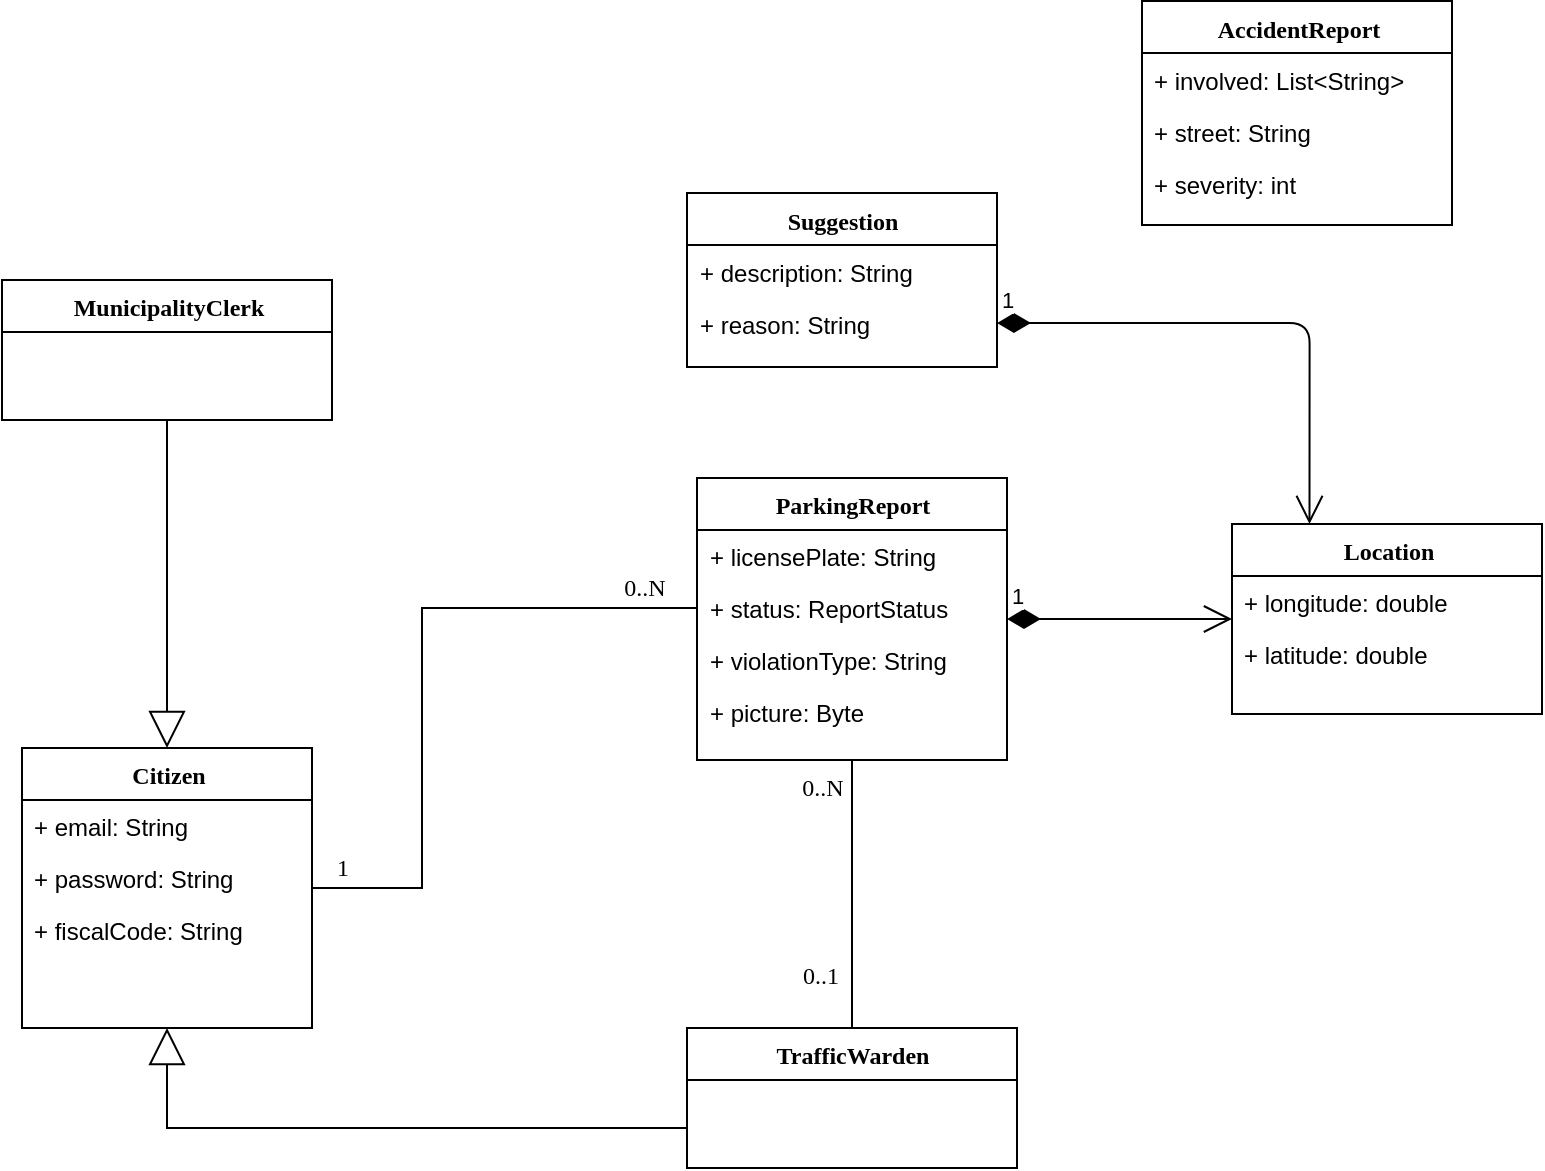 <mxfile version="12.3.8" type="device" pages="1"><diagram name="Page-1" id="6133507b-19e7-1e82-6fc7-422aa6c4b21f"><mxGraphModel dx="1173" dy="1513" grid="1" gridSize="10" guides="1" tooltips="1" connect="1" arrows="1" fold="1" page="1" pageScale="1" pageWidth="1100" pageHeight="850" background="#ffffff" math="0" shadow="0"><root><mxCell id="0"/><mxCell id="1" parent="0"/><mxCell id="b94bc138ca980ef-8" style="edgeStyle=orthogonalEdgeStyle;rounded=0;html=1;labelBackgroundColor=none;startArrow=none;startFill=0;startSize=8;endArrow=none;endFill=0;endSize=16;fontFamily=Verdana;fontSize=12;" parent="1" source="78961159f06e98e8-43" target="buYGk8wDeJHNAnK69bR8-1" edge="1"><mxGeometry relative="1" as="geometry"><Array as="points"><mxPoint x="530" y="190"/><mxPoint x="530" y="330"/></Array><mxPoint x="477.5" y="190.471" as="targetPoint"/></mxGeometry></mxCell><mxCell id="b94bc138ca980ef-15" value="0..N" style="text;html=1;resizable=0;points=[];align=center;verticalAlign=middle;labelBackgroundColor=#ffffff;fontSize=12;fontFamily=Verdana;fontColor=#000000;" parent="b94bc138ca980ef-8" vertex="1" connectable="0"><mxGeometry x="-0.575" y="-86" relative="1" as="geometry"><mxPoint x="43.5" y="76" as="offset"/></mxGeometry></mxCell><mxCell id="b94bc138ca980ef-16" value="1" style="text;html=1;resizable=0;points=[];align=center;verticalAlign=middle;labelBackgroundColor=#ffffff;fontSize=12;fontFamily=Verdana;fontColor=#000000;" parent="b94bc138ca980ef-8" vertex="1" connectable="0"><mxGeometry x="0.892" y="-1" relative="1" as="geometry"><mxPoint x="-3" y="-9" as="offset"/></mxGeometry></mxCell><mxCell id="78961159f06e98e8-43" value="ParkingReport" style="swimlane;html=1;fontStyle=1;align=center;verticalAlign=top;childLayout=stackLayout;horizontal=1;startSize=26;horizontalStack=0;resizeParent=1;resizeLast=0;collapsible=1;marginBottom=0;swimlaneFillColor=#ffffff;rounded=0;shadow=0;comic=0;labelBackgroundColor=none;strokeColor=#000000;strokeWidth=1;fillColor=none;fontFamily=Verdana;fontSize=12;fontColor=#000000;" parent="1" vertex="1"><mxGeometry x="667.5" y="125" width="155" height="141" as="geometry"/></mxCell><mxCell id="78961159f06e98e8-44" value="+ licensePlate: String" style="text;html=1;strokeColor=none;fillColor=none;align=left;verticalAlign=top;spacingLeft=4;spacingRight=4;whiteSpace=wrap;overflow=hidden;rotatable=0;points=[[0,0.5],[1,0.5]];portConstraint=eastwest;" parent="78961159f06e98e8-43" vertex="1"><mxGeometry y="26" width="155" height="26" as="geometry"/></mxCell><mxCell id="78961159f06e98e8-45" value="+ status: ReportStatus" style="text;html=1;strokeColor=none;fillColor=none;align=left;verticalAlign=top;spacingLeft=4;spacingRight=4;whiteSpace=wrap;overflow=hidden;rotatable=0;points=[[0,0.5],[1,0.5]];portConstraint=eastwest;" parent="78961159f06e98e8-43" vertex="1"><mxGeometry y="52" width="155" height="26" as="geometry"/></mxCell><mxCell id="cli7RTR28lsJkn8g2s_t-6" value="+ violationType: String" style="text;html=1;strokeColor=none;fillColor=none;align=left;verticalAlign=top;spacingLeft=4;spacingRight=4;whiteSpace=wrap;overflow=hidden;rotatable=0;points=[[0,0.5],[1,0.5]];portConstraint=eastwest;" parent="78961159f06e98e8-43" vertex="1"><mxGeometry y="78" width="155" height="26" as="geometry"/></mxCell><mxCell id="buYGk8wDeJHNAnK69bR8-8" value="+ picture: Byte" style="text;html=1;strokeColor=none;fillColor=none;align=left;verticalAlign=top;spacingLeft=4;spacingRight=4;whiteSpace=wrap;overflow=hidden;rotatable=0;points=[[0,0.5],[1,0.5]];portConstraint=eastwest;" parent="78961159f06e98e8-43" vertex="1"><mxGeometry y="104" width="155" height="26" as="geometry"/></mxCell><mxCell id="78961159f06e98e8-82" value="TrafficWarden" style="swimlane;html=1;fontStyle=1;align=center;verticalAlign=top;childLayout=stackLayout;horizontal=1;startSize=26;horizontalStack=0;resizeParent=1;resizeLast=0;collapsible=1;marginBottom=0;swimlaneFillColor=#ffffff;rounded=0;shadow=0;comic=0;labelBackgroundColor=none;strokeColor=#000000;strokeWidth=1;fillColor=none;fontFamily=Verdana;fontSize=12;fontColor=#000000;" parent="1" vertex="1"><mxGeometry x="662.5" y="400" width="165" height="70" as="geometry"/></mxCell><mxCell id="b94bc138ca980ef-11" style="edgeStyle=orthogonalEdgeStyle;rounded=0;html=1;labelBackgroundColor=none;startArrow=none;startFill=0;startSize=8;endArrow=block;endFill=0;endSize=16;fontFamily=Verdana;fontSize=12;entryX=0.5;entryY=1;entryDx=0;entryDy=0;" parent="1" source="78961159f06e98e8-82" target="buYGk8wDeJHNAnK69bR8-1" edge="1"><mxGeometry relative="1" as="geometry"><Array as="points"><mxPoint x="402" y="450"/></Array><mxPoint x="400" y="420" as="targetPoint"/></mxGeometry></mxCell><mxCell id="78961159f06e98e8-108" value="Location" style="swimlane;html=1;fontStyle=1;align=center;verticalAlign=top;childLayout=stackLayout;horizontal=1;startSize=26;horizontalStack=0;resizeParent=1;resizeLast=0;collapsible=1;marginBottom=0;swimlaneFillColor=#ffffff;rounded=0;shadow=0;comic=0;labelBackgroundColor=none;strokeColor=#000000;strokeWidth=1;fillColor=none;fontFamily=Verdana;fontSize=12;fontColor=#000000;" parent="1" vertex="1"><mxGeometry x="935" y="148" width="155" height="95" as="geometry"/></mxCell><mxCell id="78961159f06e98e8-109" value="+ longitude: double" style="text;html=1;strokeColor=none;fillColor=none;align=left;verticalAlign=top;spacingLeft=4;spacingRight=4;whiteSpace=wrap;overflow=hidden;rotatable=0;points=[[0,0.5],[1,0.5]];portConstraint=eastwest;" parent="78961159f06e98e8-108" vertex="1"><mxGeometry y="26" width="155" height="26" as="geometry"/></mxCell><mxCell id="78961159f06e98e8-110" value="+ latitude: double" style="text;html=1;strokeColor=none;fillColor=none;align=left;verticalAlign=top;spacingLeft=4;spacingRight=4;whiteSpace=wrap;overflow=hidden;rotatable=0;points=[[0,0.5],[1,0.5]];portConstraint=eastwest;" parent="78961159f06e98e8-108" vertex="1"><mxGeometry y="52" width="155" height="26" as="geometry"/></mxCell><mxCell id="cli7RTR28lsJkn8g2s_t-2" value="1" style="endArrow=open;html=1;endSize=12;startArrow=diamondThin;startSize=14;startFill=1;edgeStyle=orthogonalEdgeStyle;align=left;verticalAlign=bottom;" parent="1" source="78961159f06e98e8-43" target="78961159f06e98e8-108" edge="1"><mxGeometry x="-1" y="3" relative="1" as="geometry"><mxPoint x="840" y="184.5" as="sourcePoint"/><mxPoint x="1000" y="195.5" as="targetPoint"/></mxGeometry></mxCell><mxCell id="cli7RTR28lsJkn8g2s_t-3" style="edgeStyle=orthogonalEdgeStyle;rounded=0;html=1;labelBackgroundColor=none;startArrow=none;startFill=0;startSize=8;endArrow=none;endFill=0;endSize=16;fontFamily=Verdana;fontSize=12;" parent="1" source="78961159f06e98e8-43" target="78961159f06e98e8-82" edge="1"><mxGeometry relative="1" as="geometry"><Array as="points"/><mxPoint x="677.5" y="201" as="sourcePoint"/><mxPoint x="197.5" y="201" as="targetPoint"/></mxGeometry></mxCell><mxCell id="cli7RTR28lsJkn8g2s_t-4" value="0..N" style="text;html=1;resizable=0;points=[];align=center;verticalAlign=middle;labelBackgroundColor=#ffffff;fontSize=12;fontFamily=Verdana;fontColor=#000000;" parent="cli7RTR28lsJkn8g2s_t-3" vertex="1" connectable="0"><mxGeometry x="-0.575" y="-86" relative="1" as="geometry"><mxPoint x="71" y="-15" as="offset"/></mxGeometry></mxCell><mxCell id="cli7RTR28lsJkn8g2s_t-5" value="0..1" style="text;html=1;resizable=0;points=[];align=center;verticalAlign=middle;labelBackgroundColor=#ffffff;fontSize=12;fontFamily=Verdana;fontColor=#000000;" parent="cli7RTR28lsJkn8g2s_t-3" vertex="1" connectable="0"><mxGeometry x="0.892" y="-1" relative="1" as="geometry"><mxPoint x="-15" y="-19" as="offset"/></mxGeometry></mxCell><mxCell id="P4y93DQm8grJMNK46NJj-1" value="AccidentReport" style="swimlane;html=1;fontStyle=1;align=center;verticalAlign=top;childLayout=stackLayout;horizontal=1;startSize=26;horizontalStack=0;resizeParent=1;resizeLast=0;collapsible=1;marginBottom=0;swimlaneFillColor=#ffffff;rounded=0;shadow=0;comic=0;labelBackgroundColor=none;strokeColor=#000000;strokeWidth=1;fillColor=none;fontFamily=Verdana;fontSize=12;fontColor=#000000;" parent="1" vertex="1"><mxGeometry x="890" y="-113.5" width="155" height="112" as="geometry"/></mxCell><mxCell id="P4y93DQm8grJMNK46NJj-2" value="+ involved: List&amp;lt;String&amp;gt;" style="text;html=1;strokeColor=none;fillColor=none;align=left;verticalAlign=top;spacingLeft=4;spacingRight=4;whiteSpace=wrap;overflow=hidden;rotatable=0;points=[[0,0.5],[1,0.5]];portConstraint=eastwest;" parent="P4y93DQm8grJMNK46NJj-1" vertex="1"><mxGeometry y="26" width="155" height="26" as="geometry"/></mxCell><mxCell id="P4y93DQm8grJMNK46NJj-3" value="+ street: String" style="text;html=1;strokeColor=none;fillColor=none;align=left;verticalAlign=top;spacingLeft=4;spacingRight=4;whiteSpace=wrap;overflow=hidden;rotatable=0;points=[[0,0.5],[1,0.5]];portConstraint=eastwest;" parent="P4y93DQm8grJMNK46NJj-1" vertex="1"><mxGeometry y="52" width="155" height="26" as="geometry"/></mxCell><mxCell id="P4y93DQm8grJMNK46NJj-4" value="+ severity: int" style="text;html=1;strokeColor=none;fillColor=none;align=left;verticalAlign=top;spacingLeft=4;spacingRight=4;whiteSpace=wrap;overflow=hidden;rotatable=0;points=[[0,0.5],[1,0.5]];portConstraint=eastwest;" parent="P4y93DQm8grJMNK46NJj-1" vertex="1"><mxGeometry y="78" width="155" height="26" as="geometry"/></mxCell><mxCell id="buYGk8wDeJHNAnK69bR8-1" value="Citizen" style="swimlane;html=1;fontStyle=1;align=center;verticalAlign=top;childLayout=stackLayout;horizontal=1;startSize=26;horizontalStack=0;resizeParent=1;resizeLast=0;collapsible=1;marginBottom=0;swimlaneFillColor=#ffffff;rounded=0;shadow=0;comic=0;labelBackgroundColor=none;strokeColor=#000000;strokeWidth=1;fillColor=none;fontFamily=Verdana;fontSize=12;fontColor=#000000;" parent="1" vertex="1"><mxGeometry x="330" y="260" width="145" height="140" as="geometry"/></mxCell><mxCell id="buYGk8wDeJHNAnK69bR8-2" value="+ email: String" style="text;html=1;strokeColor=none;fillColor=none;align=left;verticalAlign=top;spacingLeft=4;spacingRight=4;whiteSpace=wrap;overflow=hidden;rotatable=0;points=[[0,0.5],[1,0.5]];portConstraint=eastwest;" parent="buYGk8wDeJHNAnK69bR8-1" vertex="1"><mxGeometry y="26" width="145" height="26" as="geometry"/></mxCell><mxCell id="buYGk8wDeJHNAnK69bR8-3" value="+ password: String" style="text;html=1;strokeColor=none;fillColor=none;align=left;verticalAlign=top;spacingLeft=4;spacingRight=4;whiteSpace=wrap;overflow=hidden;rotatable=0;points=[[0,0.5],[1,0.5]];portConstraint=eastwest;" parent="buYGk8wDeJHNAnK69bR8-1" vertex="1"><mxGeometry y="52" width="145" height="26" as="geometry"/></mxCell><mxCell id="buYGk8wDeJHNAnK69bR8-4" value="+ fiscalCode: String" style="text;html=1;strokeColor=none;fillColor=none;align=left;verticalAlign=top;spacingLeft=4;spacingRight=4;whiteSpace=wrap;overflow=hidden;rotatable=0;points=[[0,0.5],[1,0.5]];portConstraint=eastwest;" parent="buYGk8wDeJHNAnK69bR8-1" vertex="1"><mxGeometry y="78" width="145" height="26" as="geometry"/></mxCell><mxCell id="buYGk8wDeJHNAnK69bR8-5" value="MunicipalityClerk" style="swimlane;html=1;fontStyle=1;align=center;verticalAlign=top;childLayout=stackLayout;horizontal=1;startSize=26;horizontalStack=0;resizeParent=1;resizeLast=0;collapsible=1;marginBottom=0;swimlaneFillColor=#ffffff;rounded=0;shadow=0;comic=0;labelBackgroundColor=none;strokeColor=#000000;strokeWidth=1;fillColor=none;fontFamily=Verdana;fontSize=12;fontColor=#000000;" parent="1" vertex="1"><mxGeometry x="320" y="26" width="165" height="70" as="geometry"/></mxCell><mxCell id="buYGk8wDeJHNAnK69bR8-6" style="edgeStyle=orthogonalEdgeStyle;rounded=0;html=1;labelBackgroundColor=none;startArrow=none;startFill=0;startSize=8;endArrow=block;endFill=0;endSize=16;fontFamily=Verdana;fontSize=12;entryX=0.5;entryY=0;entryDx=0;entryDy=0;exitX=0.5;exitY=1;exitDx=0;exitDy=0;" parent="1" source="buYGk8wDeJHNAnK69bR8-5" target="buYGk8wDeJHNAnK69bR8-1" edge="1"><mxGeometry relative="1" as="geometry"><Array as="points"><mxPoint x="403" y="130"/><mxPoint x="403" y="130"/></Array><mxPoint x="540" y="380" as="sourcePoint"/><mxPoint x="412.824" y="409.882" as="targetPoint"/></mxGeometry></mxCell><mxCell id="3ySNzEeIqrdRkek2tjB8-1" value="Suggestion" style="swimlane;html=1;fontStyle=1;align=center;verticalAlign=top;childLayout=stackLayout;horizontal=1;startSize=26;horizontalStack=0;resizeParent=1;resizeLast=0;collapsible=1;marginBottom=0;swimlaneFillColor=#ffffff;rounded=0;shadow=0;comic=0;labelBackgroundColor=none;strokeColor=#000000;strokeWidth=1;fillColor=none;fontFamily=Verdana;fontSize=12;fontColor=#000000;" vertex="1" parent="1"><mxGeometry x="662.5" y="-17.5" width="155" height="87" as="geometry"/></mxCell><mxCell id="3ySNzEeIqrdRkek2tjB8-2" value="+ description: String" style="text;html=1;strokeColor=none;fillColor=none;align=left;verticalAlign=top;spacingLeft=4;spacingRight=4;whiteSpace=wrap;overflow=hidden;rotatable=0;points=[[0,0.5],[1,0.5]];portConstraint=eastwest;" vertex="1" parent="3ySNzEeIqrdRkek2tjB8-1"><mxGeometry y="26" width="155" height="26" as="geometry"/></mxCell><mxCell id="3ySNzEeIqrdRkek2tjB8-3" value="+ reason: String" style="text;html=1;strokeColor=none;fillColor=none;align=left;verticalAlign=top;spacingLeft=4;spacingRight=4;whiteSpace=wrap;overflow=hidden;rotatable=0;points=[[0,0.5],[1,0.5]];portConstraint=eastwest;" vertex="1" parent="3ySNzEeIqrdRkek2tjB8-1"><mxGeometry y="52" width="155" height="26" as="geometry"/></mxCell><mxCell id="3ySNzEeIqrdRkek2tjB8-5" value="1" style="endArrow=open;html=1;endSize=12;startArrow=diamondThin;startSize=14;startFill=1;edgeStyle=orthogonalEdgeStyle;align=left;verticalAlign=bottom;exitX=1;exitY=0.5;exitDx=0;exitDy=0;entryX=0.25;entryY=0;entryDx=0;entryDy=0;" edge="1" parent="1" source="3ySNzEeIqrdRkek2tjB8-3" target="78961159f06e98e8-108"><mxGeometry x="-1" y="3" relative="1" as="geometry"><mxPoint x="832.5" y="205.286" as="sourcePoint"/><mxPoint x="945" y="205.286" as="targetPoint"/></mxGeometry></mxCell></root></mxGraphModel></diagram></mxfile>